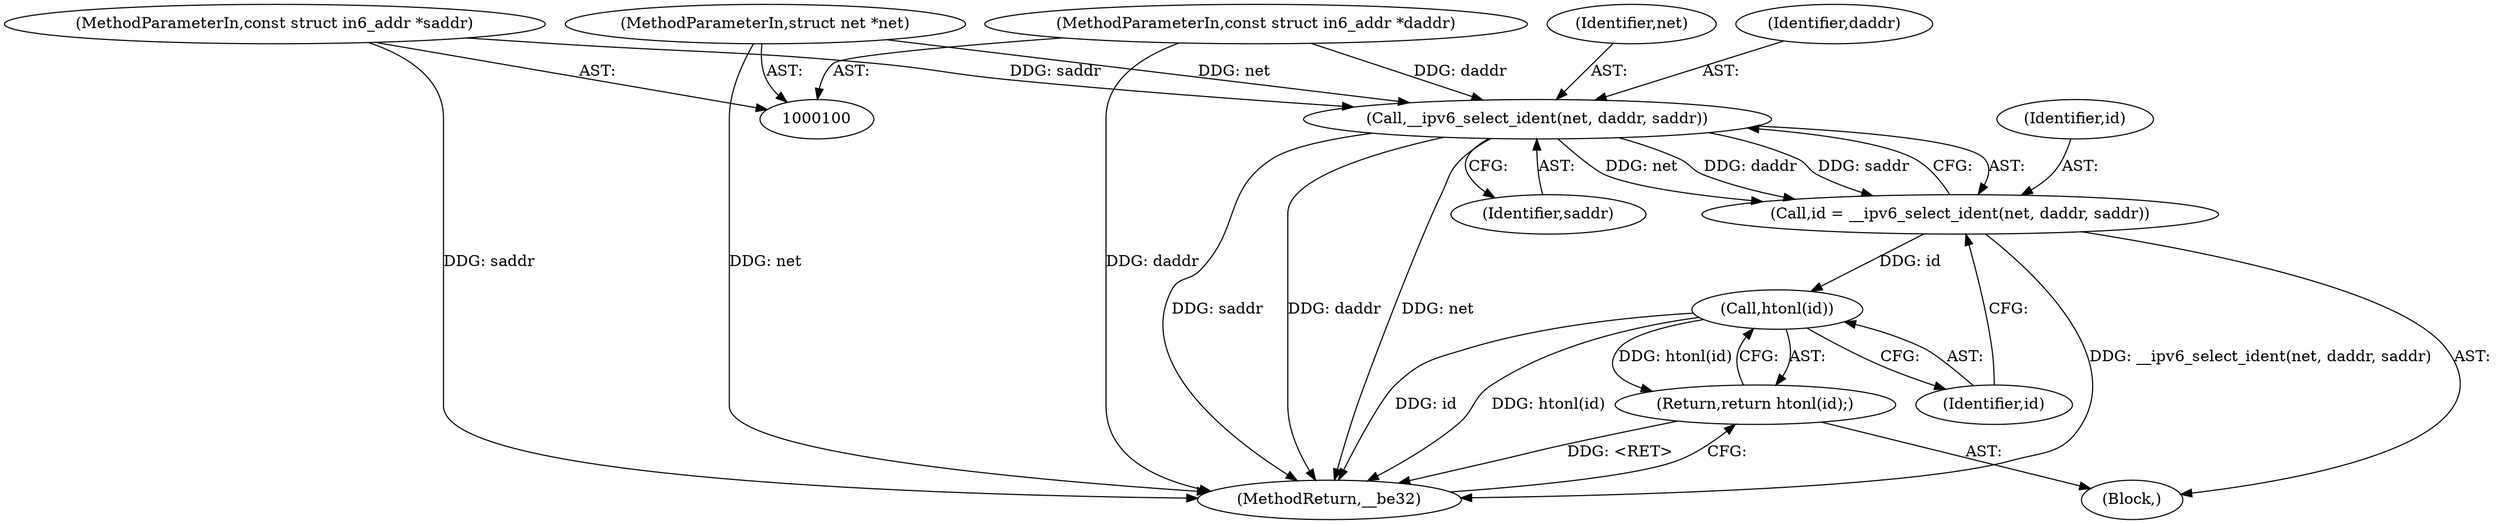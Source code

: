 digraph "0_linux_df453700e8d81b1bdafdf684365ee2b9431fb702_2@pointer" {
"1000108" [label="(Call,__ipv6_select_ident(net, daddr, saddr))"];
"1000101" [label="(MethodParameterIn,struct net *net)"];
"1000102" [label="(MethodParameterIn,const struct in6_addr *daddr)"];
"1000103" [label="(MethodParameterIn,const struct in6_addr *saddr)"];
"1000106" [label="(Call,id = __ipv6_select_ident(net, daddr, saddr))"];
"1000113" [label="(Call,htonl(id))"];
"1000112" [label="(Return,return htonl(id);)"];
"1000115" [label="(MethodReturn,__be32)"];
"1000104" [label="(Block,)"];
"1000111" [label="(Identifier,saddr)"];
"1000109" [label="(Identifier,net)"];
"1000107" [label="(Identifier,id)"];
"1000114" [label="(Identifier,id)"];
"1000110" [label="(Identifier,daddr)"];
"1000112" [label="(Return,return htonl(id);)"];
"1000113" [label="(Call,htonl(id))"];
"1000103" [label="(MethodParameterIn,const struct in6_addr *saddr)"];
"1000106" [label="(Call,id = __ipv6_select_ident(net, daddr, saddr))"];
"1000101" [label="(MethodParameterIn,struct net *net)"];
"1000102" [label="(MethodParameterIn,const struct in6_addr *daddr)"];
"1000108" [label="(Call,__ipv6_select_ident(net, daddr, saddr))"];
"1000108" -> "1000106"  [label="AST: "];
"1000108" -> "1000111"  [label="CFG: "];
"1000109" -> "1000108"  [label="AST: "];
"1000110" -> "1000108"  [label="AST: "];
"1000111" -> "1000108"  [label="AST: "];
"1000106" -> "1000108"  [label="CFG: "];
"1000108" -> "1000115"  [label="DDG: saddr"];
"1000108" -> "1000115"  [label="DDG: daddr"];
"1000108" -> "1000115"  [label="DDG: net"];
"1000108" -> "1000106"  [label="DDG: net"];
"1000108" -> "1000106"  [label="DDG: daddr"];
"1000108" -> "1000106"  [label="DDG: saddr"];
"1000101" -> "1000108"  [label="DDG: net"];
"1000102" -> "1000108"  [label="DDG: daddr"];
"1000103" -> "1000108"  [label="DDG: saddr"];
"1000101" -> "1000100"  [label="AST: "];
"1000101" -> "1000115"  [label="DDG: net"];
"1000102" -> "1000100"  [label="AST: "];
"1000102" -> "1000115"  [label="DDG: daddr"];
"1000103" -> "1000100"  [label="AST: "];
"1000103" -> "1000115"  [label="DDG: saddr"];
"1000106" -> "1000104"  [label="AST: "];
"1000107" -> "1000106"  [label="AST: "];
"1000114" -> "1000106"  [label="CFG: "];
"1000106" -> "1000115"  [label="DDG: __ipv6_select_ident(net, daddr, saddr)"];
"1000106" -> "1000113"  [label="DDG: id"];
"1000113" -> "1000112"  [label="AST: "];
"1000113" -> "1000114"  [label="CFG: "];
"1000114" -> "1000113"  [label="AST: "];
"1000112" -> "1000113"  [label="CFG: "];
"1000113" -> "1000115"  [label="DDG: id"];
"1000113" -> "1000115"  [label="DDG: htonl(id)"];
"1000113" -> "1000112"  [label="DDG: htonl(id)"];
"1000112" -> "1000104"  [label="AST: "];
"1000115" -> "1000112"  [label="CFG: "];
"1000112" -> "1000115"  [label="DDG: <RET>"];
}
